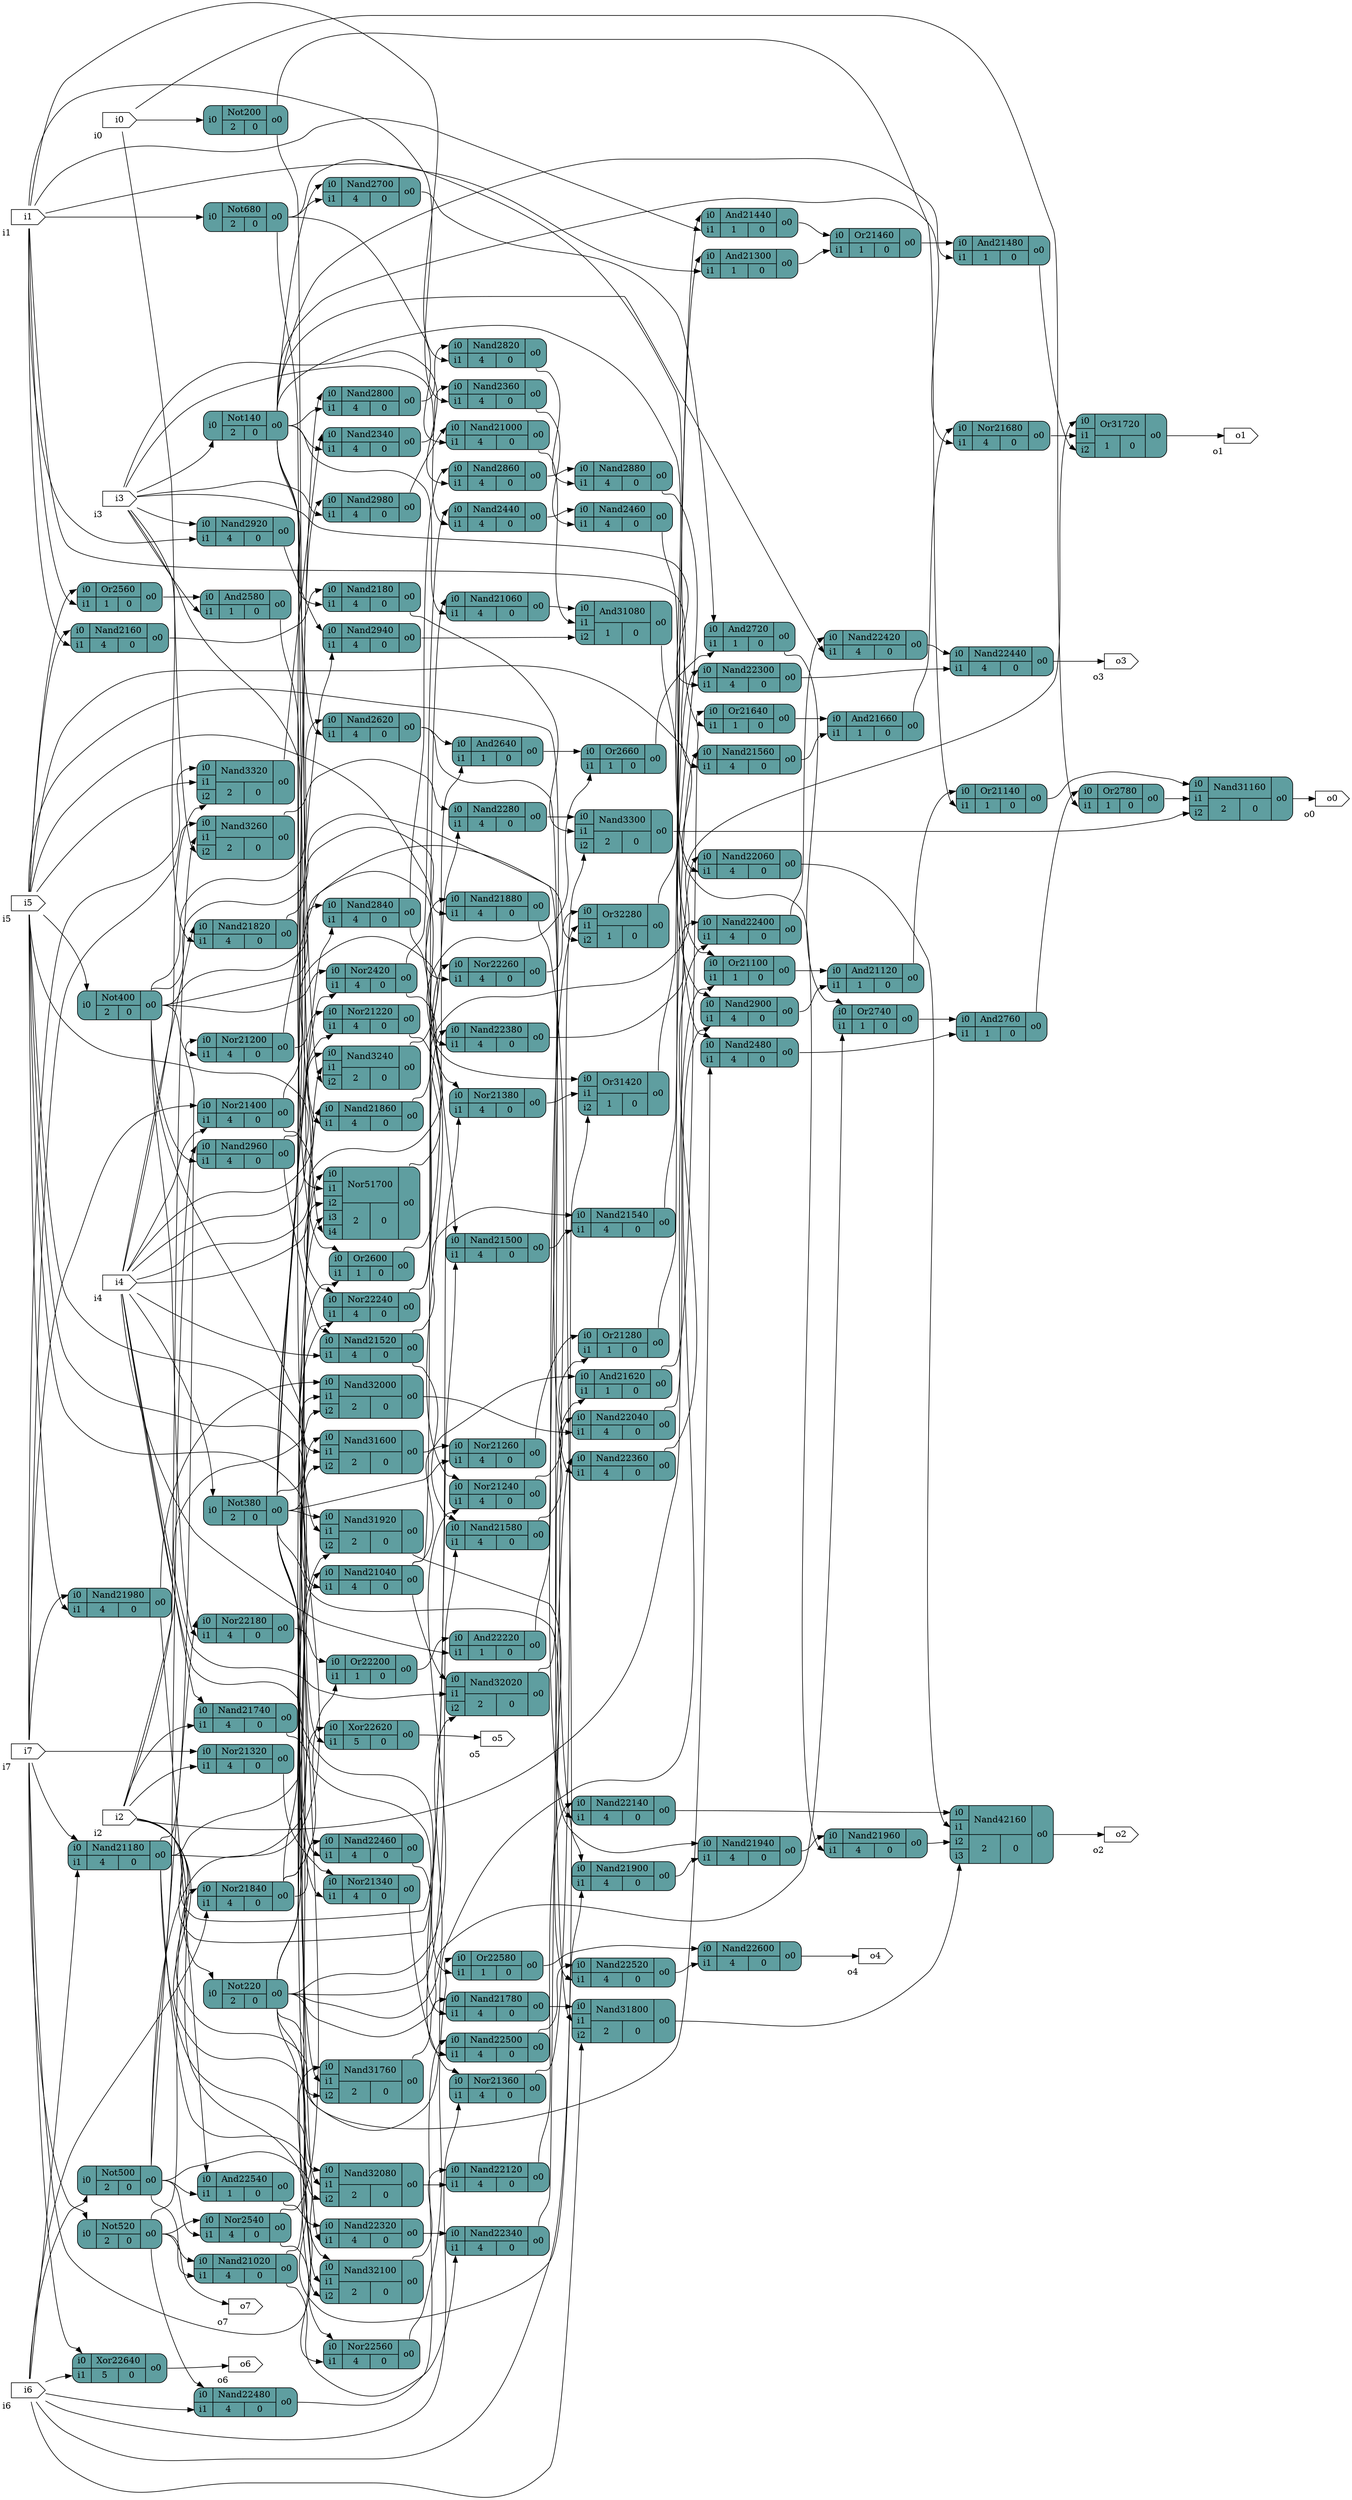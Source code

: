 digraph deser {
		graph [rankdir = LR];
		Not140[shape=record; style="rounded,filled"; fillcolor=cadetblue; label="{{<i0>i0}|{Not140|{2|0}}|{<o0>o0}}"]
		Nand2160[shape=record; style="rounded,filled"; fillcolor=cadetblue; label="{{<i0>i0|<i1>i1}|{Nand2160|{4|0}}|{<o0>o0}}"]
		Nand2180[shape=record; style="rounded,filled"; fillcolor=cadetblue; label="{{<i0>i0|<i1>i1}|{Nand2180|{4|0}}|{<o0>o0}}"]
		Not200[shape=record; style="rounded,filled"; fillcolor=cadetblue; label="{{<i0>i0}|{Not200|{2|0}}|{<o0>o0}}"]
		Not220[shape=record; style="rounded,filled"; fillcolor=cadetblue; label="{{<i0>i0}|{Not220|{2|0}}|{<o0>o0}}"]
		Nand3240[shape=record; style="rounded,filled"; fillcolor=cadetblue; label="{{<i0>i0|<i1>i1|<i2>i2}|{Nand3240|{2|0}}|{<o0>o0}}"]
		Nand3260[shape=record; style="rounded,filled"; fillcolor=cadetblue; label="{{<i0>i0|<i1>i1|<i2>i2}|{Nand3260|{2|0}}|{<o0>o0}}"]
		Nand2280[shape=record; style="rounded,filled"; fillcolor=cadetblue; label="{{<i0>i0|<i1>i1}|{Nand2280|{4|0}}|{<o0>o0}}"]
		Nand3300[shape=record; style="rounded,filled"; fillcolor=cadetblue; label="{{<i0>i0|<i1>i1|<i2>i2}|{Nand3300|{2|0}}|{<o0>o0}}"]
		Nand3320[shape=record; style="rounded,filled"; fillcolor=cadetblue; label="{{<i0>i0|<i1>i1|<i2>i2}|{Nand3320|{2|0}}|{<o0>o0}}"]
		Nand2340[shape=record; style="rounded,filled"; fillcolor=cadetblue; label="{{<i0>i0|<i1>i1}|{Nand2340|{4|0}}|{<o0>o0}}"]
		Nand2360[shape=record; style="rounded,filled"; fillcolor=cadetblue; label="{{<i0>i0|<i1>i1}|{Nand2360|{4|0}}|{<o0>o0}}"]
		Not380[shape=record; style="rounded,filled"; fillcolor=cadetblue; label="{{<i0>i0}|{Not380|{2|0}}|{<o0>o0}}"]
		Not400[shape=record; style="rounded,filled"; fillcolor=cadetblue; label="{{<i0>i0}|{Not400|{2|0}}|{<o0>o0}}"]
		Nor2420[shape=record; style="rounded,filled"; fillcolor=cadetblue; label="{{<i0>i0|<i1>i1}|{Nor2420|{4|0}}|{<o0>o0}}"]
		Nand2440[shape=record; style="rounded,filled"; fillcolor=cadetblue; label="{{<i0>i0|<i1>i1}|{Nand2440|{4|0}}|{<o0>o0}}"]
		Nand2460[shape=record; style="rounded,filled"; fillcolor=cadetblue; label="{{<i0>i0|<i1>i1}|{Nand2460|{4|0}}|{<o0>o0}}"]
		Nand2480[shape=record; style="rounded,filled"; fillcolor=cadetblue; label="{{<i0>i0|<i1>i1}|{Nand2480|{4|0}}|{<o0>o0}}"]
		Not500[shape=record; style="rounded,filled"; fillcolor=cadetblue; label="{{<i0>i0}|{Not500|{2|0}}|{<o0>o0}}"]
		Not520[shape=record; style="rounded,filled"; fillcolor=cadetblue; label="{{<i0>i0}|{Not520|{2|0}}|{<o0>o0}}"]
		Nor2540[shape=record; style="rounded,filled"; fillcolor=cadetblue; label="{{<i0>i0|<i1>i1}|{Nor2540|{4|0}}|{<o0>o0}}"]
		Or2560[shape=record; style="rounded,filled"; fillcolor=cadetblue; label="{{<i0>i0|<i1>i1}|{Or2560|{1|0}}|{<o0>o0}}"]
		And2580[shape=record; style="rounded,filled"; fillcolor=cadetblue; label="{{<i0>i0|<i1>i1}|{And2580|{1|0}}|{<o0>o0}}"]
		Or2600[shape=record; style="rounded,filled"; fillcolor=cadetblue; label="{{<i0>i0|<i1>i1}|{Or2600|{1|0}}|{<o0>o0}}"]
		Nand2620[shape=record; style="rounded,filled"; fillcolor=cadetblue; label="{{<i0>i0|<i1>i1}|{Nand2620|{4|0}}|{<o0>o0}}"]
		And2640[shape=record; style="rounded,filled"; fillcolor=cadetblue; label="{{<i0>i0|<i1>i1}|{And2640|{1|0}}|{<o0>o0}}"]
		Or2660[shape=record; style="rounded,filled"; fillcolor=cadetblue; label="{{<i0>i0|<i1>i1}|{Or2660|{1|0}}|{<o0>o0}}"]
		Not680[shape=record; style="rounded,filled"; fillcolor=cadetblue; label="{{<i0>i0}|{Not680|{2|0}}|{<o0>o0}}"]
		Nand2700[shape=record; style="rounded,filled"; fillcolor=cadetblue; label="{{<i0>i0|<i1>i1}|{Nand2700|{4|0}}|{<o0>o0}}"]
		And2720[shape=record; style="rounded,filled"; fillcolor=cadetblue; label="{{<i0>i0|<i1>i1}|{And2720|{1|0}}|{<o0>o0}}"]
		Or2740[shape=record; style="rounded,filled"; fillcolor=cadetblue; label="{{<i0>i0|<i1>i1}|{Or2740|{1|0}}|{<o0>o0}}"]
		And2760[shape=record; style="rounded,filled"; fillcolor=cadetblue; label="{{<i0>i0|<i1>i1}|{And2760|{1|0}}|{<o0>o0}}"]
		Or2780[shape=record; style="rounded,filled"; fillcolor=cadetblue; label="{{<i0>i0|<i1>i1}|{Or2780|{1|0}}|{<o0>o0}}"]
		Nand2800[shape=record; style="rounded,filled"; fillcolor=cadetblue; label="{{<i0>i0|<i1>i1}|{Nand2800|{4|0}}|{<o0>o0}}"]
		Nand2820[shape=record; style="rounded,filled"; fillcolor=cadetblue; label="{{<i0>i0|<i1>i1}|{Nand2820|{4|0}}|{<o0>o0}}"]
		Nand2840[shape=record; style="rounded,filled"; fillcolor=cadetblue; label="{{<i0>i0|<i1>i1}|{Nand2840|{4|0}}|{<o0>o0}}"]
		Nand2860[shape=record; style="rounded,filled"; fillcolor=cadetblue; label="{{<i0>i0|<i1>i1}|{Nand2860|{4|0}}|{<o0>o0}}"]
		Nand2880[shape=record; style="rounded,filled"; fillcolor=cadetblue; label="{{<i0>i0|<i1>i1}|{Nand2880|{4|0}}|{<o0>o0}}"]
		Nand2900[shape=record; style="rounded,filled"; fillcolor=cadetblue; label="{{<i0>i0|<i1>i1}|{Nand2900|{4|0}}|{<o0>o0}}"]
		Nand2920[shape=record; style="rounded,filled"; fillcolor=cadetblue; label="{{<i0>i0|<i1>i1}|{Nand2920|{4|0}}|{<o0>o0}}"]
		Nand2940[shape=record; style="rounded,filled"; fillcolor=cadetblue; label="{{<i0>i0|<i1>i1}|{Nand2940|{4|0}}|{<o0>o0}}"]
		Nand2960[shape=record; style="rounded,filled"; fillcolor=cadetblue; label="{{<i0>i0|<i1>i1}|{Nand2960|{4|0}}|{<o0>o0}}"]
		Nand2980[shape=record; style="rounded,filled"; fillcolor=cadetblue; label="{{<i0>i0|<i1>i1}|{Nand2980|{4|0}}|{<o0>o0}}"]
		Nand21000[shape=record; style="rounded,filled"; fillcolor=cadetblue; label="{{<i0>i0|<i1>i1}|{Nand21000|{4|0}}|{<o0>o0}}"]
		Nand21020[shape=record; style="rounded,filled"; fillcolor=cadetblue; label="{{<i0>i0|<i1>i1}|{Nand21020|{4|0}}|{<o0>o0}}"]
		Nand21040[shape=record; style="rounded,filled"; fillcolor=cadetblue; label="{{<i0>i0|<i1>i1}|{Nand21040|{4|0}}|{<o0>o0}}"]
		Nand21060[shape=record; style="rounded,filled"; fillcolor=cadetblue; label="{{<i0>i0|<i1>i1}|{Nand21060|{4|0}}|{<o0>o0}}"]
		And31080[shape=record; style="rounded,filled"; fillcolor=cadetblue; label="{{<i0>i0|<i1>i1|<i2>i2}|{And31080|{1|0}}|{<o0>o0}}"]
		Or21100[shape=record; style="rounded,filled"; fillcolor=cadetblue; label="{{<i0>i0|<i1>i1}|{Or21100|{1|0}}|{<o0>o0}}"]
		And21120[shape=record; style="rounded,filled"; fillcolor=cadetblue; label="{{<i0>i0|<i1>i1}|{And21120|{1|0}}|{<o0>o0}}"]
		Or21140[shape=record; style="rounded,filled"; fillcolor=cadetblue; label="{{<i0>i0|<i1>i1}|{Or21140|{1|0}}|{<o0>o0}}"]
		Nand31160[shape=record; style="rounded,filled"; fillcolor=cadetblue; label="{{<i0>i0|<i1>i1|<i2>i2}|{Nand31160|{2|0}}|{<o0>o0}}"]
		Nand21180[shape=record; style="rounded,filled"; fillcolor=cadetblue; label="{{<i0>i0|<i1>i1}|{Nand21180|{4|0}}|{<o0>o0}}"]
		Nor21200[shape=record; style="rounded,filled"; fillcolor=cadetblue; label="{{<i0>i0|<i1>i1}|{Nor21200|{4|0}}|{<o0>o0}}"]
		Nor21220[shape=record; style="rounded,filled"; fillcolor=cadetblue; label="{{<i0>i0|<i1>i1}|{Nor21220|{4|0}}|{<o0>o0}}"]
		Nor21240[shape=record; style="rounded,filled"; fillcolor=cadetblue; label="{{<i0>i0|<i1>i1}|{Nor21240|{4|0}}|{<o0>o0}}"]
		Nor21260[shape=record; style="rounded,filled"; fillcolor=cadetblue; label="{{<i0>i0|<i1>i1}|{Nor21260|{4|0}}|{<o0>o0}}"]
		Or21280[shape=record; style="rounded,filled"; fillcolor=cadetblue; label="{{<i0>i0|<i1>i1}|{Or21280|{1|0}}|{<o0>o0}}"]
		And21300[shape=record; style="rounded,filled"; fillcolor=cadetblue; label="{{<i0>i0|<i1>i1}|{And21300|{1|0}}|{<o0>o0}}"]
		Nor21320[shape=record; style="rounded,filled"; fillcolor=cadetblue; label="{{<i0>i0|<i1>i1}|{Nor21320|{4|0}}|{<o0>o0}}"]
		Nor21340[shape=record; style="rounded,filled"; fillcolor=cadetblue; label="{{<i0>i0|<i1>i1}|{Nor21340|{4|0}}|{<o0>o0}}"]
		Nor21360[shape=record; style="rounded,filled"; fillcolor=cadetblue; label="{{<i0>i0|<i1>i1}|{Nor21360|{4|0}}|{<o0>o0}}"]
		Nor21380[shape=record; style="rounded,filled"; fillcolor=cadetblue; label="{{<i0>i0|<i1>i1}|{Nor21380|{4|0}}|{<o0>o0}}"]
		Nor21400[shape=record; style="rounded,filled"; fillcolor=cadetblue; label="{{<i0>i0|<i1>i1}|{Nor21400|{4|0}}|{<o0>o0}}"]
		Or31420[shape=record; style="rounded,filled"; fillcolor=cadetblue; label="{{<i0>i0|<i1>i1|<i2>i2}|{Or31420|{1|0}}|{<o0>o0}}"]
		And21440[shape=record; style="rounded,filled"; fillcolor=cadetblue; label="{{<i0>i0|<i1>i1}|{And21440|{1|0}}|{<o0>o0}}"]
		Or21460[shape=record; style="rounded,filled"; fillcolor=cadetblue; label="{{<i0>i0|<i1>i1}|{Or21460|{1|0}}|{<o0>o0}}"]
		And21480[shape=record; style="rounded,filled"; fillcolor=cadetblue; label="{{<i0>i0|<i1>i1}|{And21480|{1|0}}|{<o0>o0}}"]
		Nand21500[shape=record; style="rounded,filled"; fillcolor=cadetblue; label="{{<i0>i0|<i1>i1}|{Nand21500|{4|0}}|{<o0>o0}}"]
		Nand21520[shape=record; style="rounded,filled"; fillcolor=cadetblue; label="{{<i0>i0|<i1>i1}|{Nand21520|{4|0}}|{<o0>o0}}"]
		Nand21540[shape=record; style="rounded,filled"; fillcolor=cadetblue; label="{{<i0>i0|<i1>i1}|{Nand21540|{4|0}}|{<o0>o0}}"]
		Nand21560[shape=record; style="rounded,filled"; fillcolor=cadetblue; label="{{<i0>i0|<i1>i1}|{Nand21560|{4|0}}|{<o0>o0}}"]
		Nand21580[shape=record; style="rounded,filled"; fillcolor=cadetblue; label="{{<i0>i0|<i1>i1}|{Nand21580|{4|0}}|{<o0>o0}}"]
		Nand31600[shape=record; style="rounded,filled"; fillcolor=cadetblue; label="{{<i0>i0|<i1>i1|<i2>i2}|{Nand31600|{2|0}}|{<o0>o0}}"]
		And21620[shape=record; style="rounded,filled"; fillcolor=cadetblue; label="{{<i0>i0|<i1>i1}|{And21620|{1|0}}|{<o0>o0}}"]
		Or21640[shape=record; style="rounded,filled"; fillcolor=cadetblue; label="{{<i0>i0|<i1>i1}|{Or21640|{1|0}}|{<o0>o0}}"]
		And21660[shape=record; style="rounded,filled"; fillcolor=cadetblue; label="{{<i0>i0|<i1>i1}|{And21660|{1|0}}|{<o0>o0}}"]
		Nor21680[shape=record; style="rounded,filled"; fillcolor=cadetblue; label="{{<i0>i0|<i1>i1}|{Nor21680|{4|0}}|{<o0>o0}}"]
		Nor51700[shape=record; style="rounded,filled"; fillcolor=cadetblue; label="{{<i0>i0|<i1>i1|<i2>i2|<i3>i3|<i4>i4}|{Nor51700|{2|0}}|{<o0>o0}}"]
		Or31720[shape=record; style="rounded,filled"; fillcolor=cadetblue; label="{{<i0>i0|<i1>i1|<i2>i2}|{Or31720|{1|0}}|{<o0>o0}}"]
		Nand21740[shape=record; style="rounded,filled"; fillcolor=cadetblue; label="{{<i0>i0|<i1>i1}|{Nand21740|{4|0}}|{<o0>o0}}"]
		Nand31760[shape=record; style="rounded,filled"; fillcolor=cadetblue; label="{{<i0>i0|<i1>i1|<i2>i2}|{Nand31760|{2|0}}|{<o0>o0}}"]
		Nand21780[shape=record; style="rounded,filled"; fillcolor=cadetblue; label="{{<i0>i0|<i1>i1}|{Nand21780|{4|0}}|{<o0>o0}}"]
		Nand31800[shape=record; style="rounded,filled"; fillcolor=cadetblue; label="{{<i0>i0|<i1>i1|<i2>i2}|{Nand31800|{2|0}}|{<o0>o0}}"]
		Nand21820[shape=record; style="rounded,filled"; fillcolor=cadetblue; label="{{<i0>i0|<i1>i1}|{Nand21820|{4|0}}|{<o0>o0}}"]
		Nor21840[shape=record; style="rounded,filled"; fillcolor=cadetblue; label="{{<i0>i0|<i1>i1}|{Nor21840|{4|0}}|{<o0>o0}}"]
		Nand21860[shape=record; style="rounded,filled"; fillcolor=cadetblue; label="{{<i0>i0|<i1>i1}|{Nand21860|{4|0}}|{<o0>o0}}"]
		Nand21880[shape=record; style="rounded,filled"; fillcolor=cadetblue; label="{{<i0>i0|<i1>i1}|{Nand21880|{4|0}}|{<o0>o0}}"]
		Nand21900[shape=record; style="rounded,filled"; fillcolor=cadetblue; label="{{<i0>i0|<i1>i1}|{Nand21900|{4|0}}|{<o0>o0}}"]
		Nand31920[shape=record; style="rounded,filled"; fillcolor=cadetblue; label="{{<i0>i0|<i1>i1|<i2>i2}|{Nand31920|{2|0}}|{<o0>o0}}"]
		Nand21940[shape=record; style="rounded,filled"; fillcolor=cadetblue; label="{{<i0>i0|<i1>i1}|{Nand21940|{4|0}}|{<o0>o0}}"]
		Nand21960[shape=record; style="rounded,filled"; fillcolor=cadetblue; label="{{<i0>i0|<i1>i1}|{Nand21960|{4|0}}|{<o0>o0}}"]
		Nand21980[shape=record; style="rounded,filled"; fillcolor=cadetblue; label="{{<i0>i0|<i1>i1}|{Nand21980|{4|0}}|{<o0>o0}}"]
		Nand32000[shape=record; style="rounded,filled"; fillcolor=cadetblue; label="{{<i0>i0|<i1>i1|<i2>i2}|{Nand32000|{2|0}}|{<o0>o0}}"]
		Nand32020[shape=record; style="rounded,filled"; fillcolor=cadetblue; label="{{<i0>i0|<i1>i1|<i2>i2}|{Nand32020|{2|0}}|{<o0>o0}}"]
		Nand22040[shape=record; style="rounded,filled"; fillcolor=cadetblue; label="{{<i0>i0|<i1>i1}|{Nand22040|{4|0}}|{<o0>o0}}"]
		Nand22060[shape=record; style="rounded,filled"; fillcolor=cadetblue; label="{{<i0>i0|<i1>i1}|{Nand22060|{4|0}}|{<o0>o0}}"]
		Nand32080[shape=record; style="rounded,filled"; fillcolor=cadetblue; label="{{<i0>i0|<i1>i1|<i2>i2}|{Nand32080|{2|0}}|{<o0>o0}}"]
		Nand32100[shape=record; style="rounded,filled"; fillcolor=cadetblue; label="{{<i0>i0|<i1>i1|<i2>i2}|{Nand32100|{2|0}}|{<o0>o0}}"]
		Nand22120[shape=record; style="rounded,filled"; fillcolor=cadetblue; label="{{<i0>i0|<i1>i1}|{Nand22120|{4|0}}|{<o0>o0}}"]
		Nand22140[shape=record; style="rounded,filled"; fillcolor=cadetblue; label="{{<i0>i0|<i1>i1}|{Nand22140|{4|0}}|{<o0>o0}}"]
		Nand42160[shape=record; style="rounded,filled"; fillcolor=cadetblue; label="{{<i0>i0|<i1>i1|<i2>i2|<i3>i3}|{Nand42160|{2|0}}|{<o0>o0}}"]
		Nor22180[shape=record; style="rounded,filled"; fillcolor=cadetblue; label="{{<i0>i0|<i1>i1}|{Nor22180|{4|0}}|{<o0>o0}}"]
		Or22200[shape=record; style="rounded,filled"; fillcolor=cadetblue; label="{{<i0>i0|<i1>i1}|{Or22200|{1|0}}|{<o0>o0}}"]
		And22220[shape=record; style="rounded,filled"; fillcolor=cadetblue; label="{{<i0>i0|<i1>i1}|{And22220|{1|0}}|{<o0>o0}}"]
		Nor22240[shape=record; style="rounded,filled"; fillcolor=cadetblue; label="{{<i0>i0|<i1>i1}|{Nor22240|{4|0}}|{<o0>o0}}"]
		Nor22260[shape=record; style="rounded,filled"; fillcolor=cadetblue; label="{{<i0>i0|<i1>i1}|{Nor22260|{4|0}}|{<o0>o0}}"]
		Or32280[shape=record; style="rounded,filled"; fillcolor=cadetblue; label="{{<i0>i0|<i1>i1|<i2>i2}|{Or32280|{1|0}}|{<o0>o0}}"]
		Nand22300[shape=record; style="rounded,filled"; fillcolor=cadetblue; label="{{<i0>i0|<i1>i1}|{Nand22300|{4|0}}|{<o0>o0}}"]
		Nand22320[shape=record; style="rounded,filled"; fillcolor=cadetblue; label="{{<i0>i0|<i1>i1}|{Nand22320|{4|0}}|{<o0>o0}}"]
		Nand22340[shape=record; style="rounded,filled"; fillcolor=cadetblue; label="{{<i0>i0|<i1>i1}|{Nand22340|{4|0}}|{<o0>o0}}"]
		Nand22360[shape=record; style="rounded,filled"; fillcolor=cadetblue; label="{{<i0>i0|<i1>i1}|{Nand22360|{4|0}}|{<o0>o0}}"]
		Nand22380[shape=record; style="rounded,filled"; fillcolor=cadetblue; label="{{<i0>i0|<i1>i1}|{Nand22380|{4|0}}|{<o0>o0}}"]
		Nand22400[shape=record; style="rounded,filled"; fillcolor=cadetblue; label="{{<i0>i0|<i1>i1}|{Nand22400|{4|0}}|{<o0>o0}}"]
		Nand22420[shape=record; style="rounded,filled"; fillcolor=cadetblue; label="{{<i0>i0|<i1>i1}|{Nand22420|{4|0}}|{<o0>o0}}"]
		Nand22440[shape=record; style="rounded,filled"; fillcolor=cadetblue; label="{{<i0>i0|<i1>i1}|{Nand22440|{4|0}}|{<o0>o0}}"]
		Nand22460[shape=record; style="rounded,filled"; fillcolor=cadetblue; label="{{<i0>i0|<i1>i1}|{Nand22460|{4|0}}|{<o0>o0}}"]
		Nand22480[shape=record; style="rounded,filled"; fillcolor=cadetblue; label="{{<i0>i0|<i1>i1}|{Nand22480|{4|0}}|{<o0>o0}}"]
		Nand22500[shape=record; style="rounded,filled"; fillcolor=cadetblue; label="{{<i0>i0|<i1>i1}|{Nand22500|{4|0}}|{<o0>o0}}"]
		Nand22520[shape=record; style="rounded,filled"; fillcolor=cadetblue; label="{{<i0>i0|<i1>i1}|{Nand22520|{4|0}}|{<o0>o0}}"]
		And22540[shape=record; style="rounded,filled"; fillcolor=cadetblue; label="{{<i0>i0|<i1>i1}|{And22540|{1|0}}|{<o0>o0}}"]
		Nor22560[shape=record; style="rounded,filled"; fillcolor=cadetblue; label="{{<i0>i0|<i1>i1}|{Nor22560|{4|0}}|{<o0>o0}}"]
		Or22580[shape=record; style="rounded,filled"; fillcolor=cadetblue; label="{{<i0>i0|<i1>i1}|{Or22580|{1|0}}|{<o0>o0}}"]
		Nand22600[shape=record; style="rounded,filled"; fillcolor=cadetblue; label="{{<i0>i0|<i1>i1}|{Nand22600|{4|0}}|{<o0>o0}}"]
		Xor22620[shape=record; style="rounded,filled"; fillcolor=cadetblue; label="{{<i0>i0|<i1>i1}|{Xor22620|{5|0}}|{<o0>o0}}"]
		Xor22640[shape=record; style="rounded,filled"; fillcolor=cadetblue; label="{{<i0>i0|<i1>i1}|{Xor22640|{5|0}}|{<o0>o0}}"]
		i0[shape=cds,xlabel="i0"]
		i1[shape=cds,xlabel="i1"]
		i2[shape=cds,xlabel="i2"]
		i3[shape=cds,xlabel="i3"]
		i4[shape=cds,xlabel="i4"]
		i5[shape=cds,xlabel="i5"]
		i6[shape=cds,xlabel="i6"]
		i7[shape=cds,xlabel="i7"]
		o0[shape=cds,xlabel="o0"]
		o1[shape=cds,xlabel="o1"]
		o2[shape=cds,xlabel="o2"]
		o3[shape=cds,xlabel="o3"]
		o4[shape=cds,xlabel="o4"]
		o5[shape=cds,xlabel="o5"]
		o6[shape=cds,xlabel="o6"]
		o7[shape=cds,xlabel="o7"]
		i0 -> Not200:i0;
		i0 -> Nand3260:i2;
		i0 -> Or2780:i1;
		i1 -> Nand2160:i1;
		i1 -> Nand2360:i1;
		i1 -> Or2560:i1;
		i1 -> Not680:i0;
		i1 -> Nand2820:i1;
		i1 -> Nand2920:i1;
		i1 -> And21440:i1;
		i1 -> Nand21560:i1;
		i1 -> Or21640:i1;
		i2 -> Not220:i0;
		i2 -> Nand3260:i1;
		i2 -> Nand2900:i1;
		i2 -> Or21100:i1;
		i2 -> Nor21320:i1;
		i2 -> Nor21380:i1;
		i2 -> Nand21500:i1;
		i2 -> Nand21740:i1;
		i2 -> Nand21900:i1;
		i2 -> Nand32000:i2;
		i2 -> Nand32080:i2;
		i3 -> Not140:i0;
		i3 -> Nand2440:i1;
		i3 -> And2580:i1;
		i3 -> Nand2860:i1;
		i3 -> Nand2920:i0;
		i3 -> Nand2980:i1;
		i3 -> Nand21820:i1;
		i3 -> Nand31920:i1;
		i3 -> Nand22300:i1;
		i4 -> Nand3240:i0;
		i4 -> Nand3320:i2;
		i4 -> Not380:i0;
		i4 -> Or2660:i1;
		i4 -> Nor21220:i1;
		i4 -> Nor21400:i1;
		i4 -> Nand21520:i1;
		i4 -> Nor51700:i2;
		i4 -> Nand21740:i0;
		i4 -> Nand21820:i0;
		i4 -> Nand32020:i1;
		i4 -> Nand32100:i1;
		i4 -> And22220:i1;
		i5 -> Nand2160:i0;
		i5 -> Nand3320:i1;
		i5 -> Not400:i0;
		i5 -> Or2560:i0;
		i5 -> Nand21040:i1;
		i5 -> Nor51700:i1;
		i5 -> Nand21960:i1;
		i5 -> Nand21980:i1;
		i5 -> Nor22260:i1;
		i5 -> Nand22360:i1;
		i5 -> Nand22460:i1;
		i5 -> Xor22620:i1;
		i6 -> Nand3300:i2;
		i6 -> Not500:i0;
		i6 -> Nand21180:i1;
		i6 -> Nor21360:i1;
		i6 -> Nand31800:i2;
		i6 -> Nor21840:i1;
		i6 -> Nand22480:i1;
		i6 -> Xor22640:i1;
		i7 -> Nand3260:i0;
		i7 -> Nand3320:i0;
		i7 -> Not520:i0;
		i7 -> Nand21180:i0;
		i7 -> Nor21320:i0;
		i7 -> Nor21400:i0;
		i7 -> Nand31760:i0;
		i7 -> Nand21980:i0;
		i7 -> Xor22640:i0;
		Not140:o0 -> Nand2180:i1;
		Not140:o0 -> Nand2340:i1;
		Not140:o0 -> Nand2620:i1;
		Not140:o0 -> Nand2700:i0;
		Not140:o0 -> Nand2800:i1;
		Not140:o0 -> Nand21060:i1;
		Not140:o0 -> And21480:i1;
		Not140:o0 -> Nor21680:i1;
		Not140:o0 -> Nand21860:i1;
		Not140:o0 -> Nand22060:i1;
		Not140:o0 -> Nand22420:i1;
		Nand2160:o0 -> Nand2180:i0;
		Nand2180:o0 -> Nand3300:i1;
		Not200:o0 -> Nand3240:i2;
		Not200:o0 -> Or21140:i1;
		Not220:o0 -> Nand3240:i1;
		Not220:o0 -> Nand2480:i1;
		Not220:o0 -> Or2740:i1;
		Not220:o0 -> Nor21240:i1;
		Not220:o0 -> Nand21580:i1;
		Not220:o0 -> Nor51700:i3;
		Not220:o0 -> Nand31760:i2;
		Not220:o0 -> Nand31920:i2;
		Not220:o0 -> Nand32020:i2;
		Not220:o0 -> Nand32100:i2;
		Nand3240:o0 -> Nand2280:i1;
		Nand3260:o0 -> Nand2280:i0;
		Nand2280:o0 -> Nand3300:i0;
		Nand3300:o0 -> Nand31160:i2;
		Nand3320:o0 -> Nand2340:i0;
		Nand2340:o0 -> Nand2360:i0;
		Nand2360:o0 -> Nand2460:i1;
		Not380:o0 -> Nor2420:i1;
		Not380:o0 -> Nand2800:i0;
		Not380:o0 -> Nand2840:i1;
		Not380:o0 -> Nand2940:i1;
		Not380:o0 -> Nor21260:i1;
		Not380:o0 -> Nor21340:i1;
		Not380:o0 -> Nand31600:i2;
		Not380:o0 -> Nand31760:i1;
		Not380:o0 -> Nand31920:i0;
		Not380:o0 -> Nand32000:i1;
		Not380:o0 -> Nand32080:i1;
		Not380:o0 -> Nand22320:i1;
		Not380:o0 -> Nand22520:i1;
		Not380:o0 -> Or22580:i1;
		Not400:o0 -> Nor2420:i0;
		Not400:o0 -> Nand2620:i0;
		Not400:o0 -> Nand2840:i0;
		Not400:o0 -> Nand2960:i1;
		Not400:o0 -> Nor21200:i1;
		Not400:o0 -> Nand31600:i1;
		Not400:o0 -> Nand22140:i1;
		Not400:o0 -> Nor22180:i1;
		Not400:o0 -> Nand22380:i1;
		Nor2420:o0 -> Nand2440:i0;
		Nor2420:o0 -> Nor21380:i0;
		Nand2440:o0 -> Nand2460:i0;
		Nand2460:o0 -> Nand2480:i0;
		Nand2480:o0 -> And2760:i1;
		Not500:o0 -> Nor2540:i1;
		Not500:o0 -> Nand2960:i0;
		Not500:o0 -> Nand21020:i1;
		Not500:o0 -> Nand32100:i0;
		Not500:o0 -> Nor22180:i0;
		Not500:o0 -> Nor22240:i1;
		Not500:o0 -> And22540:i1;
		Not520:o0 -> o7;
		Not520:o0 -> Nor2540:i0;
		Not520:o0 -> Nand21020:i0;
		Not520:o0 -> Nor21840:i0;
		Not520:o0 -> Nand22480:i0;
		Nor2540:o0 -> Or2600:i1;
		Nor2540:o0 -> Nor22560:i1;
		Or2560:o0 -> And2580:i0;
		And2580:o0 -> Or2600:i0;
		Or2600:o0 -> And2640:i1;
		Nand2620:o0 -> And2640:i0;
		Nand2620:o0 -> Nand31800:i1;
		And2640:o0 -> Or2660:i0;
		Or2660:o0 -> And2720:i1;
		Not680:o0 -> Nand2700:i1;
		Not680:o0 -> Nand21000:i1;
		Not680:o0 -> And21300:i1;
		Not680:o0 -> Nor51700:i4;
		Nand2700:o0 -> And2720:i0;
		And2720:o0 -> Or2740:i0;
		Or2740:o0 -> And2760:i0;
		And2760:o0 -> Or2780:i0;
		Or2780:o0 -> Nand31160:i1;
		Nand2800:o0 -> Nand2820:i0;
		Nand2820:o0 -> Nand2880:i1;
		Nand2840:o0 -> Nand2860:i0;
		Nand2840:o0 -> Nand21500:i0;
		Nand2860:o0 -> Nand2880:i0;
		Nand2880:o0 -> Nand2900:i0;
		Nand2900:o0 -> And21120:i1;
		Nand2920:o0 -> Nand2940:i0;
		Nand2940:o0 -> And31080:i2;
		Nand2960:o0 -> Nand2980:i0;
		Nand2960:o0 -> Nand21520:i0;
		Nand2980:o0 -> Nand21000:i0;
		Nand21000:o0 -> And31080:i1;
		Nand21020:o0 -> Nand21040:i0;
		Nand21020:o0 -> Nand22340:i1;
		Nand21040:o0 -> Nand21060:i0;
		Nand21040:o0 -> Nor21260:i0;
		Nand21040:o0 -> Nand32020:i0;
		Nand21060:o0 -> And31080:i0;
		And31080:o0 -> Or21100:i0;
		Or21100:o0 -> And21120:i0;
		And21120:o0 -> Or21140:i0;
		Or21140:o0 -> Nand31160:i0;
		Nand31160:o0 -> o0;
		Nand21180:o0 -> Nor21200:i0;
		Nand21180:o0 -> Nand31600:i0;
		Nand21180:o0 -> Nor51700:i0;
		Nand21180:o0 -> Nand32080:i0;
		Nand21180:o0 -> Nand22320:i0;
		Nor21200:o0 -> Nor21220:i0;
		Nor21200:o0 -> Or32280:i2;
		Nor21220:o0 -> Nor21240:i0;
		Nor21240:o0 -> Or21280:i1;
		Nor21260:o0 -> Or21280:i0;
		Or21280:o0 -> And21300:i0;
		And21300:o0 -> Or21460:i1;
		Nor21320:o0 -> Nor21340:i0;
		Nor21340:o0 -> Nor21360:i0;
		Nor21360:o0 -> Or31420:i2;
		Nor21380:o0 -> Or31420:i1;
		Nor21400:o0 -> Or31420:i0;
		Nor21400:o0 -> Nor22240:i0;
		Or31420:o0 -> And21440:i0;
		And21440:o0 -> Or21460:i0;
		Or21460:o0 -> And21480:i0;
		And21480:o0 -> Or31720:i2;
		Nand21500:o0 -> Nand21540:i1;
		Nand21520:o0 -> Nand21540:i0;
		Nand21520:o0 -> Nand21580:i0;
		Nand21540:o0 -> Nand21560:i0;
		Nand21560:o0 -> And21660:i1;
		Nand21580:o0 -> And21620:i1;
		Nand31600:o0 -> And21620:i0;
		And21620:o0 -> Or21640:i0;
		Or21640:o0 -> And21660:i0;
		And21660:o0 -> Nor21680:i0;
		Nor21680:o0 -> Or31720:i1;
		Nor51700:o0 -> Or31720:i0;
		Or31720:o0 -> o1;
		Nand21740:o0 -> Nand21780:i1;
		Nand31760:o0 -> Nand21780:i0;
		Nand21780:o0 -> Nand31800:i0;
		Nand31800:o0 -> Nand42160:i3;
		Nand21820:o0 -> Nand21880:i1;
		Nor21840:o0 -> Nand21860:i0;
		Nor21840:o0 -> Or22200:i1;
		Nor21840:o0 -> Nand22460:i0;
		Nor21840:o0 -> Xor22620:i0;
		Nand21860:o0 -> Nand21880:i0;
		Nand21880:o0 -> Nand21900:i0;
		Nand21900:o0 -> Nand21940:i1;
		Nand31920:o0 -> Nand21940:i0;
		Nand21940:o0 -> Nand21960:i0;
		Nand21960:o0 -> Nand42160:i2;
		Nand21980:o0 -> Nand32000:i0;
		Nand21980:o0 -> And22540:i0;
		Nand32000:o0 -> Nand22040:i1;
		Nand32020:o0 -> Nand22040:i0;
		Nand22040:o0 -> Nand22060:i0;
		Nand22060:o0 -> Nand42160:i1;
		Nand32080:o0 -> Nand22120:i1;
		Nand32100:o0 -> Nand22120:i0;
		Nand22120:o0 -> Nand22140:i0;
		Nand22140:o0 -> Nand42160:i0;
		Nand42160:o0 -> o2;
		Nor22180:o0 -> Or22200:i0;
		Or22200:o0 -> And22220:i0;
		And22220:o0 -> Or32280:i1;
		Nor22240:o0 -> Nor22260:i0;
		Nor22240:o0 -> Nand22380:i0;
		Nor22260:o0 -> Or32280:i0;
		Or32280:o0 -> Nand22300:i0;
		Nand22300:o0 -> Nand22440:i1;
		Nand22320:o0 -> Nand22340:i0;
		Nand22340:o0 -> Nand22360:i0;
		Nand22360:o0 -> Nand22400:i1;
		Nand22380:o0 -> Nand22400:i0;
		Nand22400:o0 -> Nand22420:i0;
		Nand22420:o0 -> Nand22440:i0;
		Nand22440:o0 -> o3;
		Nand22460:o0 -> Nand22500:i1;
		Nand22480:o0 -> Nand22500:i0;
		Nand22500:o0 -> Nand22520:i0;
		Nand22520:o0 -> Nand22600:i1;
		And22540:o0 -> Nor22560:i0;
		Nor22560:o0 -> Or22580:i0;
		Or22580:o0 -> Nand22600:i0;
		Nand22600:o0 -> o4;
		Xor22620:o0 -> o5;
		Xor22640:o0 -> o6;
}
